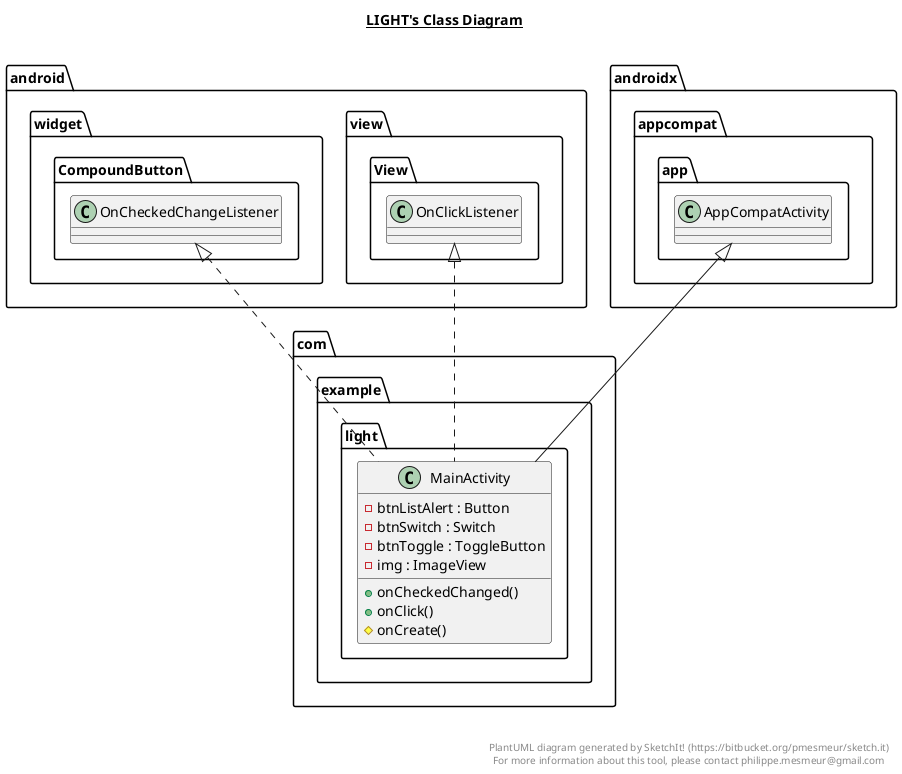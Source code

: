 @startuml

title __LIGHT's Class Diagram__\n

  namespace com.example.light {
    class com.example.light.MainActivity {
        - btnListAlert : Button
        - btnSwitch : Switch
        - btnToggle : ToggleButton
        - img : ImageView
        + onCheckedChanged()
        + onClick()
        # onCreate()
    }
  }
  

  com.example.light.MainActivity .up.|> android.view.View.OnClickListener
  com.example.light.MainActivity .up.|> android.widget.CompoundButton.OnCheckedChangeListener
  com.example.light.MainActivity -up-|> androidx.appcompat.app.AppCompatActivity


right footer


PlantUML diagram generated by SketchIt! (https://bitbucket.org/pmesmeur/sketch.it)
For more information about this tool, please contact philippe.mesmeur@gmail.com
endfooter

@enduml
